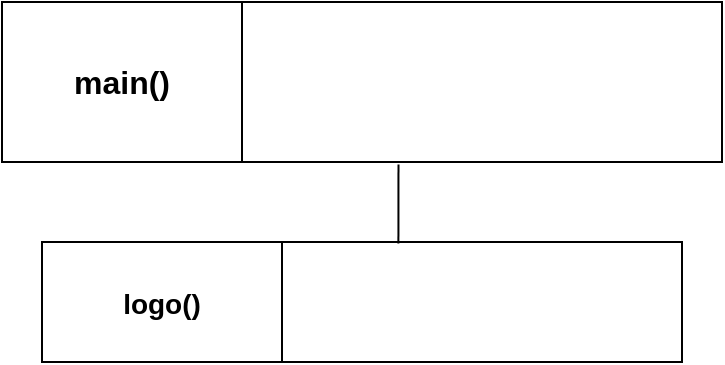 <mxfile version="20.8.11" type="github"><diagram name="Page-1" id="rMZNAS54zJpwGnl3afOn"><mxGraphModel dx="819" dy="437" grid="1" gridSize="10" guides="1" tooltips="1" connect="1" arrows="1" fold="1" page="1" pageScale="1" pageWidth="827" pageHeight="1169" math="0" shadow="0"><root><mxCell id="0"/><mxCell id="1" parent="0"/><mxCell id="sCXfxisx9N2vsZH-kE6X-1" value="&lt;font style=&quot;font-size: 16px;&quot;&gt;&lt;b&gt;main()&lt;/b&gt;&lt;/font&gt;" style="rounded=0;whiteSpace=wrap;html=1;align=center;" parent="1" vertex="1"><mxGeometry x="160" y="120" width="120" height="80" as="geometry"/></mxCell><mxCell id="sCXfxisx9N2vsZH-kE6X-2" value="" style="rounded=0;whiteSpace=wrap;html=1;align=center;" parent="1" vertex="1"><mxGeometry x="280" y="120" width="240" height="80" as="geometry"/></mxCell><mxCell id="sCXfxisx9N2vsZH-kE6X-3" value="&lt;b&gt;&lt;font style=&quot;font-size: 14px;&quot;&gt;logo()&lt;/font&gt;&lt;/b&gt;" style="rounded=0;whiteSpace=wrap;html=1;fontSize=16;" parent="1" vertex="1"><mxGeometry x="180" y="240" width="120" height="60" as="geometry"/></mxCell><mxCell id="sCXfxisx9N2vsZH-kE6X-4" value="" style="rounded=0;whiteSpace=wrap;html=1;fontSize=16;" parent="1" vertex="1"><mxGeometry x="300" y="240" width="200" height="60" as="geometry"/></mxCell><mxCell id="iYJZ5PlwbAIGr65V_JAm-1" value="" style="endArrow=none;html=1;rounded=0;entryX=0.326;entryY=1.016;entryDx=0;entryDy=0;entryPerimeter=0;exitX=0.291;exitY=0.012;exitDx=0;exitDy=0;exitPerimeter=0;" edge="1" parent="1" source="sCXfxisx9N2vsZH-kE6X-4" target="sCXfxisx9N2vsZH-kE6X-2"><mxGeometry width="50" height="50" relative="1" as="geometry"><mxPoint x="340" y="300" as="sourcePoint"/><mxPoint x="390" y="250" as="targetPoint"/></mxGeometry></mxCell></root></mxGraphModel></diagram></mxfile>